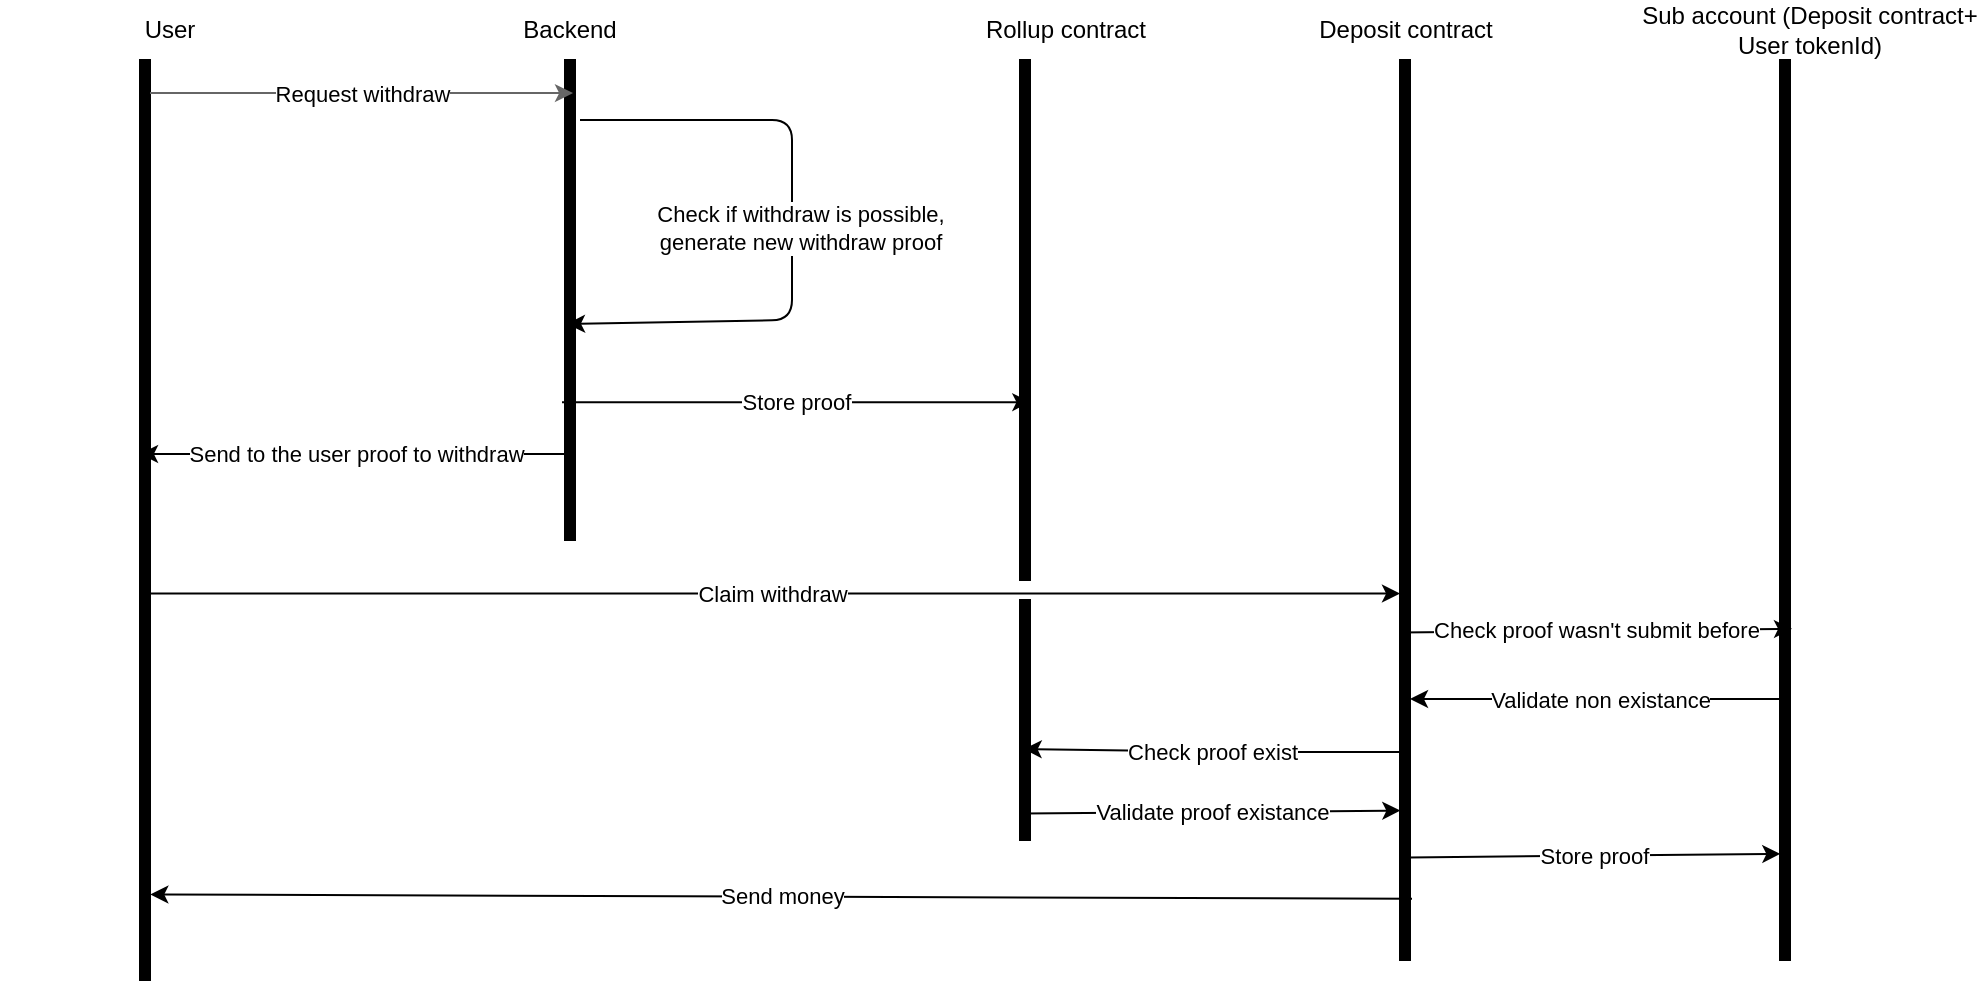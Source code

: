 <mxfile>
    <diagram id="9t62fphV6wk2fh-ekMFj" name="Page-1">
        <mxGraphModel dx="1424" dy="743" grid="1" gridSize="10" guides="1" tooltips="1" connect="1" arrows="1" fold="1" page="1" pageScale="1" pageWidth="1169" pageHeight="827" math="0" shadow="0">
            <root>
                <mxCell id="0"/>
                <mxCell id="1" parent="0"/>
                <mxCell id="22" value="" style="html=1;points=[];perimeter=orthogonalPerimeter;fillColor=strokeColor;" parent="1" vertex="1">
                    <mxGeometry x="530" y="40" width="5" height="260" as="geometry"/>
                </mxCell>
                <mxCell id="24" value="Deposit contract" style="text;html=1;strokeColor=none;fillColor=none;align=center;verticalAlign=middle;whiteSpace=wrap;rounded=0;" parent="1" vertex="1">
                    <mxGeometry x="637.5" y="10" width="170" height="30" as="geometry"/>
                </mxCell>
                <mxCell id="25" value="Sub account (Deposit contract+ User tokenId)" style="text;html=1;strokeColor=none;fillColor=none;align=center;verticalAlign=middle;whiteSpace=wrap;rounded=0;" parent="1" vertex="1">
                    <mxGeometry x="840" y="10" width="170" height="30" as="geometry"/>
                </mxCell>
                <mxCell id="26" value="Rollup contract" style="text;html=1;strokeColor=none;fillColor=none;align=center;verticalAlign=middle;whiteSpace=wrap;rounded=0;" parent="1" vertex="1">
                    <mxGeometry x="467.5" y="10" width="170" height="30" as="geometry"/>
                </mxCell>
                <mxCell id="27" value="" style="html=1;points=[];perimeter=orthogonalPerimeter;fillColor=strokeColor;" parent="1" vertex="1">
                    <mxGeometry x="302.5" y="40" width="5" height="240" as="geometry"/>
                </mxCell>
                <mxCell id="28" value="Backend" style="text;html=1;strokeColor=none;fillColor=none;align=center;verticalAlign=middle;whiteSpace=wrap;rounded=0;" parent="1" vertex="1">
                    <mxGeometry x="220" y="10" width="170" height="30" as="geometry"/>
                </mxCell>
                <mxCell id="49" value="" style="html=1;points=[];perimeter=orthogonalPerimeter;fillColor=strokeColor;" vertex="1" parent="1">
                    <mxGeometry x="90" y="40" width="5" height="460" as="geometry"/>
                </mxCell>
                <mxCell id="50" value="User" style="text;html=1;strokeColor=none;fillColor=none;align=center;verticalAlign=middle;whiteSpace=wrap;rounded=0;" vertex="1" parent="1">
                    <mxGeometry x="20" y="10" width="170" height="30" as="geometry"/>
                </mxCell>
                <mxCell id="51" value="" style="endArrow=classic;html=1;entryX=0.2;entryY=0.55;entryDx=0;entryDy=0;entryPerimeter=0;" edge="1" parent="1" target="27">
                    <mxGeometry width="50" height="50" relative="1" as="geometry">
                        <mxPoint x="310" y="70" as="sourcePoint"/>
                        <mxPoint x="325.5" y="216" as="targetPoint"/>
                        <Array as="points">
                            <mxPoint x="416" y="70"/>
                            <mxPoint x="416" y="170"/>
                        </Array>
                    </mxGeometry>
                </mxCell>
                <mxCell id="52" value="Check if withdraw is possible, &lt;br&gt;generate new withdraw proof" style="edgeLabel;html=1;align=center;verticalAlign=middle;resizable=0;points=[];" vertex="1" connectable="0" parent="51">
                    <mxGeometry x="-0.123" y="2" relative="1" as="geometry">
                        <mxPoint x="2" y="20" as="offset"/>
                    </mxGeometry>
                </mxCell>
                <mxCell id="54" value="Store proof" style="endArrow=classic;html=1;exitX=-0.3;exitY=0.713;exitDx=0;exitDy=0;exitPerimeter=0;entryX=1.033;entryY=0.658;entryDx=0;entryDy=0;entryPerimeter=0;" edge="1" parent="1" source="27" target="22">
                    <mxGeometry x="0.001" width="50" height="50" relative="1" as="geometry">
                        <mxPoint x="800" y="310" as="sourcePoint"/>
                        <mxPoint x="850" y="260" as="targetPoint"/>
                        <mxPoint as="offset"/>
                    </mxGeometry>
                </mxCell>
                <mxCell id="29" value="Request withdraw" style="endArrow=classic;html=1;fillColor=#f5f5f5;strokeColor=#666666;shadow=0;entryX=0.803;entryY=0.069;entryDx=0;entryDy=0;entryPerimeter=0;" parent="1" source="49" target="27" edge="1">
                    <mxGeometry width="50" height="50" relative="1" as="geometry">
                        <mxPoint x="91.345" y="70.5" as="sourcePoint"/>
                        <mxPoint x="300" y="71" as="targetPoint"/>
                    </mxGeometry>
                </mxCell>
                <mxCell id="55" value="Send to the user proof to withdraw" style="endArrow=classic;html=1;" edge="1" parent="1">
                    <mxGeometry width="50" height="50" relative="1" as="geometry">
                        <mxPoint x="305" y="237" as="sourcePoint"/>
                        <mxPoint x="90" y="237" as="targetPoint"/>
                    </mxGeometry>
                </mxCell>
                <mxCell id="62" value="" style="html=1;points=[];perimeter=orthogonalPerimeter;fillColor=strokeColor;" vertex="1" parent="1">
                    <mxGeometry x="720" y="40" width="5" height="450" as="geometry"/>
                </mxCell>
                <mxCell id="63" value="" style="html=1;points=[];perimeter=orthogonalPerimeter;fillColor=strokeColor;" vertex="1" parent="1">
                    <mxGeometry x="910" y="40" width="5" height="450" as="geometry"/>
                </mxCell>
                <mxCell id="65" value="Claim withdraw" style="endArrow=classic;html=1;shadow=0;strokeColor=#000000;exitX=0.367;exitY=0.58;exitDx=0;exitDy=0;exitPerimeter=0;" edge="1" parent="1" source="49" target="62">
                    <mxGeometry width="50" height="50" relative="1" as="geometry">
                        <mxPoint x="560" y="300" as="sourcePoint"/>
                        <mxPoint x="610" y="250" as="targetPoint"/>
                    </mxGeometry>
                </mxCell>
                <mxCell id="66" value="" style="html=1;points=[];perimeter=orthogonalPerimeter;fillColor=strokeColor;" vertex="1" parent="1">
                    <mxGeometry x="530" y="310" width="5" height="120" as="geometry"/>
                </mxCell>
                <mxCell id="67" value="Check proof exist" style="endArrow=classic;html=1;shadow=0;strokeColor=#000000;exitX=0;exitY=0.769;exitDx=0;exitDy=0;exitPerimeter=0;entryX=0.367;entryY=0.621;entryDx=0;entryDy=0;entryPerimeter=0;" edge="1" parent="1" source="62" target="66">
                    <mxGeometry x="0.004" width="50" height="50" relative="1" as="geometry">
                        <mxPoint x="700" y="350" as="sourcePoint"/>
                        <mxPoint x="540" y="386" as="targetPoint"/>
                        <Array as="points">
                            <mxPoint x="640" y="386"/>
                        </Array>
                        <mxPoint as="offset"/>
                    </mxGeometry>
                </mxCell>
                <mxCell id="68" value="Validate proof existance" style="endArrow=classic;html=1;shadow=0;strokeColor=#000000;exitX=0.367;exitY=0.89;exitDx=0;exitDy=0;exitPerimeter=0;entryX=0.033;entryY=0.834;entryDx=0;entryDy=0;entryPerimeter=0;" edge="1" parent="1" source="66" target="62">
                    <mxGeometry width="50" height="50" relative="1" as="geometry">
                        <mxPoint x="700" y="350" as="sourcePoint"/>
                        <mxPoint x="750" y="300" as="targetPoint"/>
                    </mxGeometry>
                </mxCell>
                <mxCell id="69" value="Check proof wasn't submit before" style="endArrow=classic;html=1;shadow=0;strokeColor=#000000;entryX=1.2;entryY=0.632;entryDx=0;entryDy=0;entryPerimeter=0;exitX=0.033;exitY=0.636;exitDx=0;exitDy=0;exitPerimeter=0;" edge="1" parent="1" source="62" target="63">
                    <mxGeometry width="50" height="50" relative="1" as="geometry">
                        <mxPoint x="700" y="350" as="sourcePoint"/>
                        <mxPoint x="750" y="300" as="targetPoint"/>
                    </mxGeometry>
                </mxCell>
                <mxCell id="70" value="Validate non existance" style="endArrow=classic;html=1;shadow=0;strokeColor=#000000;exitX=1.033;exitY=0.71;exitDx=0;exitDy=0;exitPerimeter=0;" edge="1" parent="1" source="63" target="62">
                    <mxGeometry width="50" height="50" relative="1" as="geometry">
                        <mxPoint x="700" y="350" as="sourcePoint"/>
                        <mxPoint x="750" y="300" as="targetPoint"/>
                    </mxGeometry>
                </mxCell>
                <mxCell id="71" value="Store proof" style="endArrow=classic;html=1;shadow=0;strokeColor=#000000;exitX=0.867;exitY=0.886;exitDx=0;exitDy=0;exitPerimeter=0;entryX=0.033;entryY=0.882;entryDx=0;entryDy=0;entryPerimeter=0;" edge="1" parent="1" source="62" target="63">
                    <mxGeometry width="50" height="50" relative="1" as="geometry">
                        <mxPoint x="760" y="460" as="sourcePoint"/>
                        <mxPoint x="810" y="410" as="targetPoint"/>
                    </mxGeometry>
                </mxCell>
                <mxCell id="72" value="Send money" style="endArrow=classic;html=1;shadow=0;strokeColor=#000000;exitX=1.2;exitY=0.932;exitDx=0;exitDy=0;exitPerimeter=0;entryX=1.033;entryY=0.907;entryDx=0;entryDy=0;entryPerimeter=0;" edge="1" parent="1" source="62" target="49">
                    <mxGeometry width="50" height="50" relative="1" as="geometry">
                        <mxPoint x="700" y="350" as="sourcePoint"/>
                        <mxPoint x="750" y="300" as="targetPoint"/>
                    </mxGeometry>
                </mxCell>
            </root>
        </mxGraphModel>
    </diagram>
</mxfile>